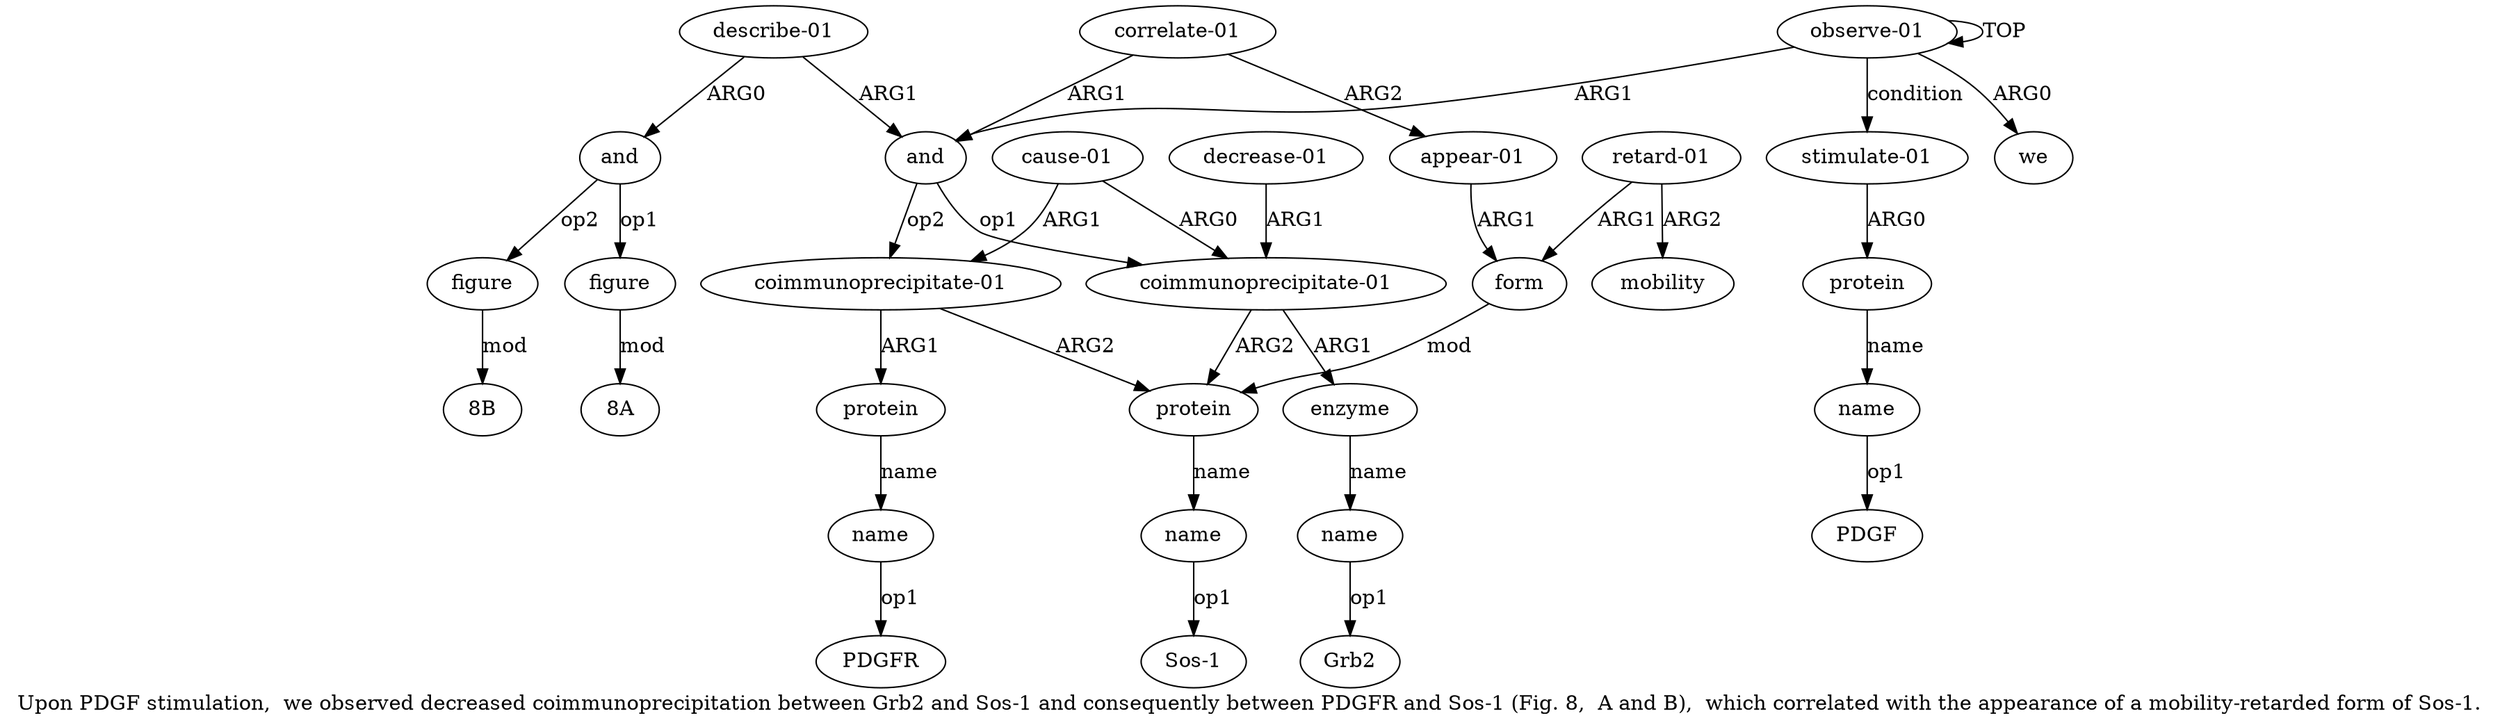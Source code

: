 digraph  {
	graph [label="Upon PDGF stimulation,  we observed decreased coimmunoprecipitation between Grb2 and Sos-1 and consequently between PDGFR and Sos-1 (\
Fig. 8,  A and B),  which correlated with the appearance of a mobility-retarded form of Sos-1."];
	node [label="\N"];
	a20	 [color=black,
		gold_ind=20,
		gold_label=figure,
		label=figure,
		test_ind=20,
		test_label=figure];
	"a20 8A"	 [color=black,
		gold_ind=-1,
		gold_label="8A",
		label="8A",
		test_ind=-1,
		test_label="8A"];
	a20 -> "a20 8A" [key=0,
	color=black,
	gold_label=mod,
	label=mod,
	test_label=mod];
a21 [color=black,
	gold_ind=21,
	gold_label=figure,
	label=figure,
	test_ind=21,
	test_label=figure];
"a21 8B" [color=black,
	gold_ind=-1,
	gold_label="8B",
	label="8B",
	test_ind=-1,
	test_label="8B"];
a21 -> "a21 8B" [key=0,
color=black,
gold_label=mod,
label=mod,
test_label=mod];
a22 [color=black,
gold_ind=22,
gold_label="stimulate-01",
label="stimulate-01",
test_ind=22,
test_label="stimulate-01"];
a23 [color=black,
gold_ind=23,
gold_label=protein,
label=protein,
test_ind=23,
test_label=protein];
a22 -> a23 [key=0,
color=black,
gold_label=ARG0,
label=ARG0,
test_label=ARG0];
a24 [color=black,
gold_ind=24,
gold_label=name,
label=name,
test_ind=24,
test_label=name];
a23 -> a24 [key=0,
color=black,
gold_label=name,
label=name,
test_label=name];
"a24 PDGF" [color=black,
gold_ind=-1,
gold_label=PDGF,
label=PDGF,
test_ind=-1,
test_label=PDGF];
a24 -> "a24 PDGF" [key=0,
color=black,
gold_label=op1,
label=op1,
test_label=op1];
"a5 Grb2" [color=black,
gold_ind=-1,
gold_label=Grb2,
label=Grb2,
test_ind=-1,
test_label=Grb2];
"a7 Sos-1" [color=black,
gold_ind=-1,
gold_label="Sos-1",
label="Sos-1",
test_ind=-1,
test_label="Sos-1"];
a15 [color=black,
gold_ind=15,
gold_label=form,
label=form,
test_ind=15,
test_label=form];
a6 [color=black,
gold_ind=6,
gold_label=protein,
label=protein,
test_ind=6,
test_label=protein];
a15 -> a6 [key=0,
color=black,
gold_label=mod,
label=mod,
test_label=mod];
a14 [color=black,
gold_ind=14,
gold_label="appear-01",
label="appear-01",
test_ind=14,
test_label="appear-01"];
a14 -> a15 [key=0,
color=black,
gold_label=ARG1,
label=ARG1,
test_label=ARG1];
a17 [color=black,
gold_ind=17,
gold_label=mobility,
label=mobility,
test_ind=17,
test_label=mobility];
a16 [color=black,
gold_ind=16,
gold_label="retard-01",
label="retard-01",
test_ind=16,
test_label="retard-01"];
a16 -> a15 [key=0,
color=black,
gold_label=ARG1,
label=ARG1,
test_label=ARG1];
a16 -> a17 [key=0,
color=black,
gold_label=ARG2,
label=ARG2,
test_label=ARG2];
a11 [color=black,
gold_ind=11,
gold_label=name,
label=name,
test_ind=11,
test_label=name];
"a11 PDGFR" [color=black,
gold_ind=-1,
gold_label=PDGFR,
label=PDGFR,
test_ind=-1,
test_label=PDGFR];
a11 -> "a11 PDGFR" [key=0,
color=black,
gold_label=op1,
label=op1,
test_label=op1];
a10 [color=black,
gold_ind=10,
gold_label=protein,
label=protein,
test_ind=10,
test_label=protein];
a10 -> a11 [key=0,
color=black,
gold_label=name,
label=name,
test_label=name];
a13 [color=black,
gold_ind=13,
gold_label="correlate-01",
label="correlate-01",
test_ind=13,
test_label="correlate-01"];
a13 -> a14 [key=0,
color=black,
gold_label=ARG2,
label=ARG2,
test_label=ARG2];
a2 [color=black,
gold_ind=2,
gold_label=and,
label=and,
test_ind=2,
test_label=and];
a13 -> a2 [key=0,
color=black,
gold_label=ARG1,
label=ARG1,
test_label=ARG1];
a12 [color=black,
gold_ind=12,
gold_label="cause-01",
label="cause-01",
test_ind=12,
test_label="cause-01"];
a3 [color=black,
gold_ind=3,
gold_label="coimmunoprecipitate-01",
label="coimmunoprecipitate-01",
test_ind=3,
test_label="coimmunoprecipitate-01"];
a12 -> a3 [key=0,
color=black,
gold_label=ARG0,
label=ARG0,
test_label=ARG0];
a9 [color=black,
gold_ind=9,
gold_label="coimmunoprecipitate-01",
label="coimmunoprecipitate-01",
test_ind=9,
test_label="coimmunoprecipitate-01"];
a12 -> a9 [key=0,
color=black,
gold_label=ARG1,
label=ARG1,
test_label=ARG1];
a19 [color=black,
gold_ind=19,
gold_label=and,
label=and,
test_ind=19,
test_label=and];
a19 -> a20 [key=0,
color=black,
gold_label=op1,
label=op1,
test_label=op1];
a19 -> a21 [key=0,
color=black,
gold_label=op2,
label=op2,
test_label=op2];
a18 [color=black,
gold_ind=18,
gold_label="describe-01",
label="describe-01",
test_ind=18,
test_label="describe-01"];
a18 -> a19 [key=0,
color=black,
gold_label=ARG0,
label=ARG0,
test_label=ARG0];
a18 -> a2 [key=0,
color=black,
gold_label=ARG1,
label=ARG1,
test_label=ARG1];
a1 [color=black,
gold_ind=1,
gold_label=we,
label=we,
test_ind=1,
test_label=we];
a0 [color=black,
gold_ind=0,
gold_label="observe-01",
label="observe-01",
test_ind=0,
test_label="observe-01"];
a0 -> a22 [key=0,
color=black,
gold_label=condition,
label=condition,
test_label=condition];
a0 -> a1 [key=0,
color=black,
gold_label=ARG0,
label=ARG0,
test_label=ARG0];
a0 -> a0 [key=0,
color=black,
gold_label=TOP,
label=TOP,
test_label=TOP];
a0 -> a2 [key=0,
color=black,
gold_label=ARG1,
label=ARG1,
test_label=ARG1];
a4 [color=black,
gold_ind=4,
gold_label=enzyme,
label=enzyme,
test_ind=4,
test_label=enzyme];
a3 -> a4 [key=0,
color=black,
gold_label=ARG1,
label=ARG1,
test_label=ARG1];
a3 -> a6 [key=0,
color=black,
gold_label=ARG2,
label=ARG2,
test_label=ARG2];
a2 -> a3 [key=0,
color=black,
gold_label=op1,
label=op1,
test_label=op1];
a2 -> a9 [key=0,
color=black,
gold_label=op2,
label=op2,
test_label=op2];
a5 [color=black,
gold_ind=5,
gold_label=name,
label=name,
test_ind=5,
test_label=name];
a5 -> "a5 Grb2" [key=0,
color=black,
gold_label=op1,
label=op1,
test_label=op1];
a4 -> a5 [key=0,
color=black,
gold_label=name,
label=name,
test_label=name];
a7 [color=black,
gold_ind=7,
gold_label=name,
label=name,
test_ind=7,
test_label=name];
a7 -> "a7 Sos-1" [key=0,
color=black,
gold_label=op1,
label=op1,
test_label=op1];
a6 -> a7 [key=0,
color=black,
gold_label=name,
label=name,
test_label=name];
a9 -> a10 [key=0,
color=black,
gold_label=ARG1,
label=ARG1,
test_label=ARG1];
a9 -> a6 [key=0,
color=black,
gold_label=ARG2,
label=ARG2,
test_label=ARG2];
a8 [color=black,
gold_ind=8,
gold_label="decrease-01",
label="decrease-01",
test_ind=8,
test_label="decrease-01"];
a8 -> a3 [key=0,
color=black,
gold_label=ARG1,
label=ARG1,
test_label=ARG1];
}
